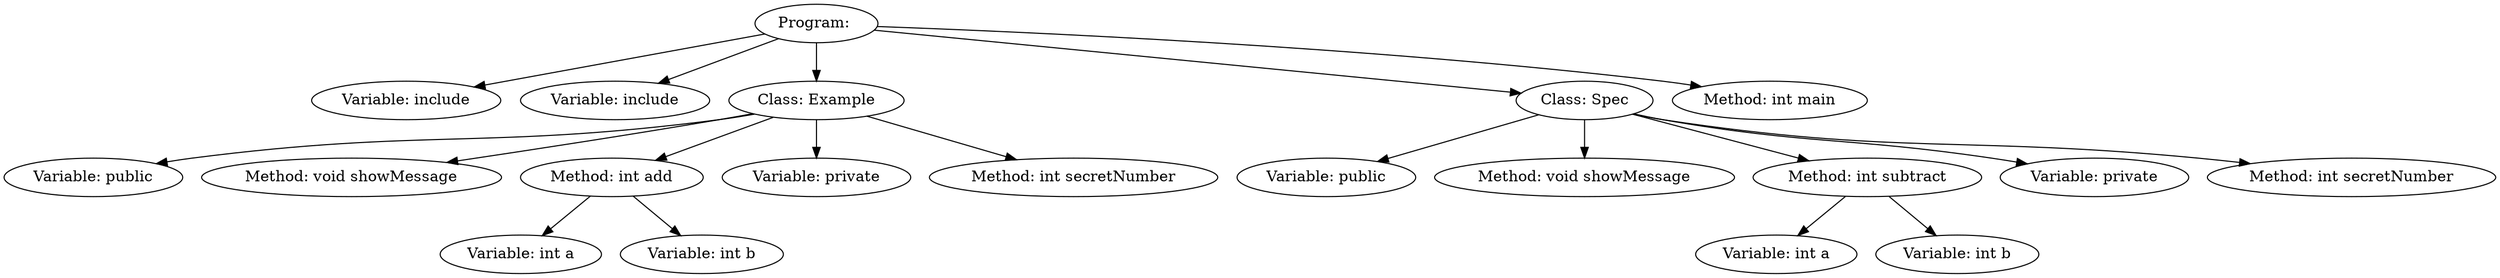 digraph AST {
  node0 [label="Program: "];
  node1 [label="Variable: include"];
  node0 -> node1;
  node2 [label="Variable: include"];
  node0 -> node2;
  node3 [label="Class: Example"];
  node4 [label="Variable: public"];
  node3 -> node4;
  node5 [label="Method: void showMessage"];
  node3 -> node5;
  node6 [label="Method: int add"];
  node7 [label="Variable: int a"];
  node6 -> node7;
  node8 [label="Variable: int b"];
  node6 -> node8;
  node3 -> node6;
  node9 [label="Variable: private"];
  node3 -> node9;
  node10 [label="Method: int secretNumber"];
  node3 -> node10;
  node0 -> node3;
  node11 [label="Class: Spec"];
  node12 [label="Variable: public"];
  node11 -> node12;
  node13 [label="Method: void showMessage"];
  node11 -> node13;
  node14 [label="Method: int subtract"];
  node15 [label="Variable: int a"];
  node14 -> node15;
  node16 [label="Variable: int b"];
  node14 -> node16;
  node11 -> node14;
  node17 [label="Variable: private"];
  node11 -> node17;
  node18 [label="Method: int secretNumber"];
  node11 -> node18;
  node0 -> node11;
  node19 [label="Method: int main"];
  node0 -> node19;
}
